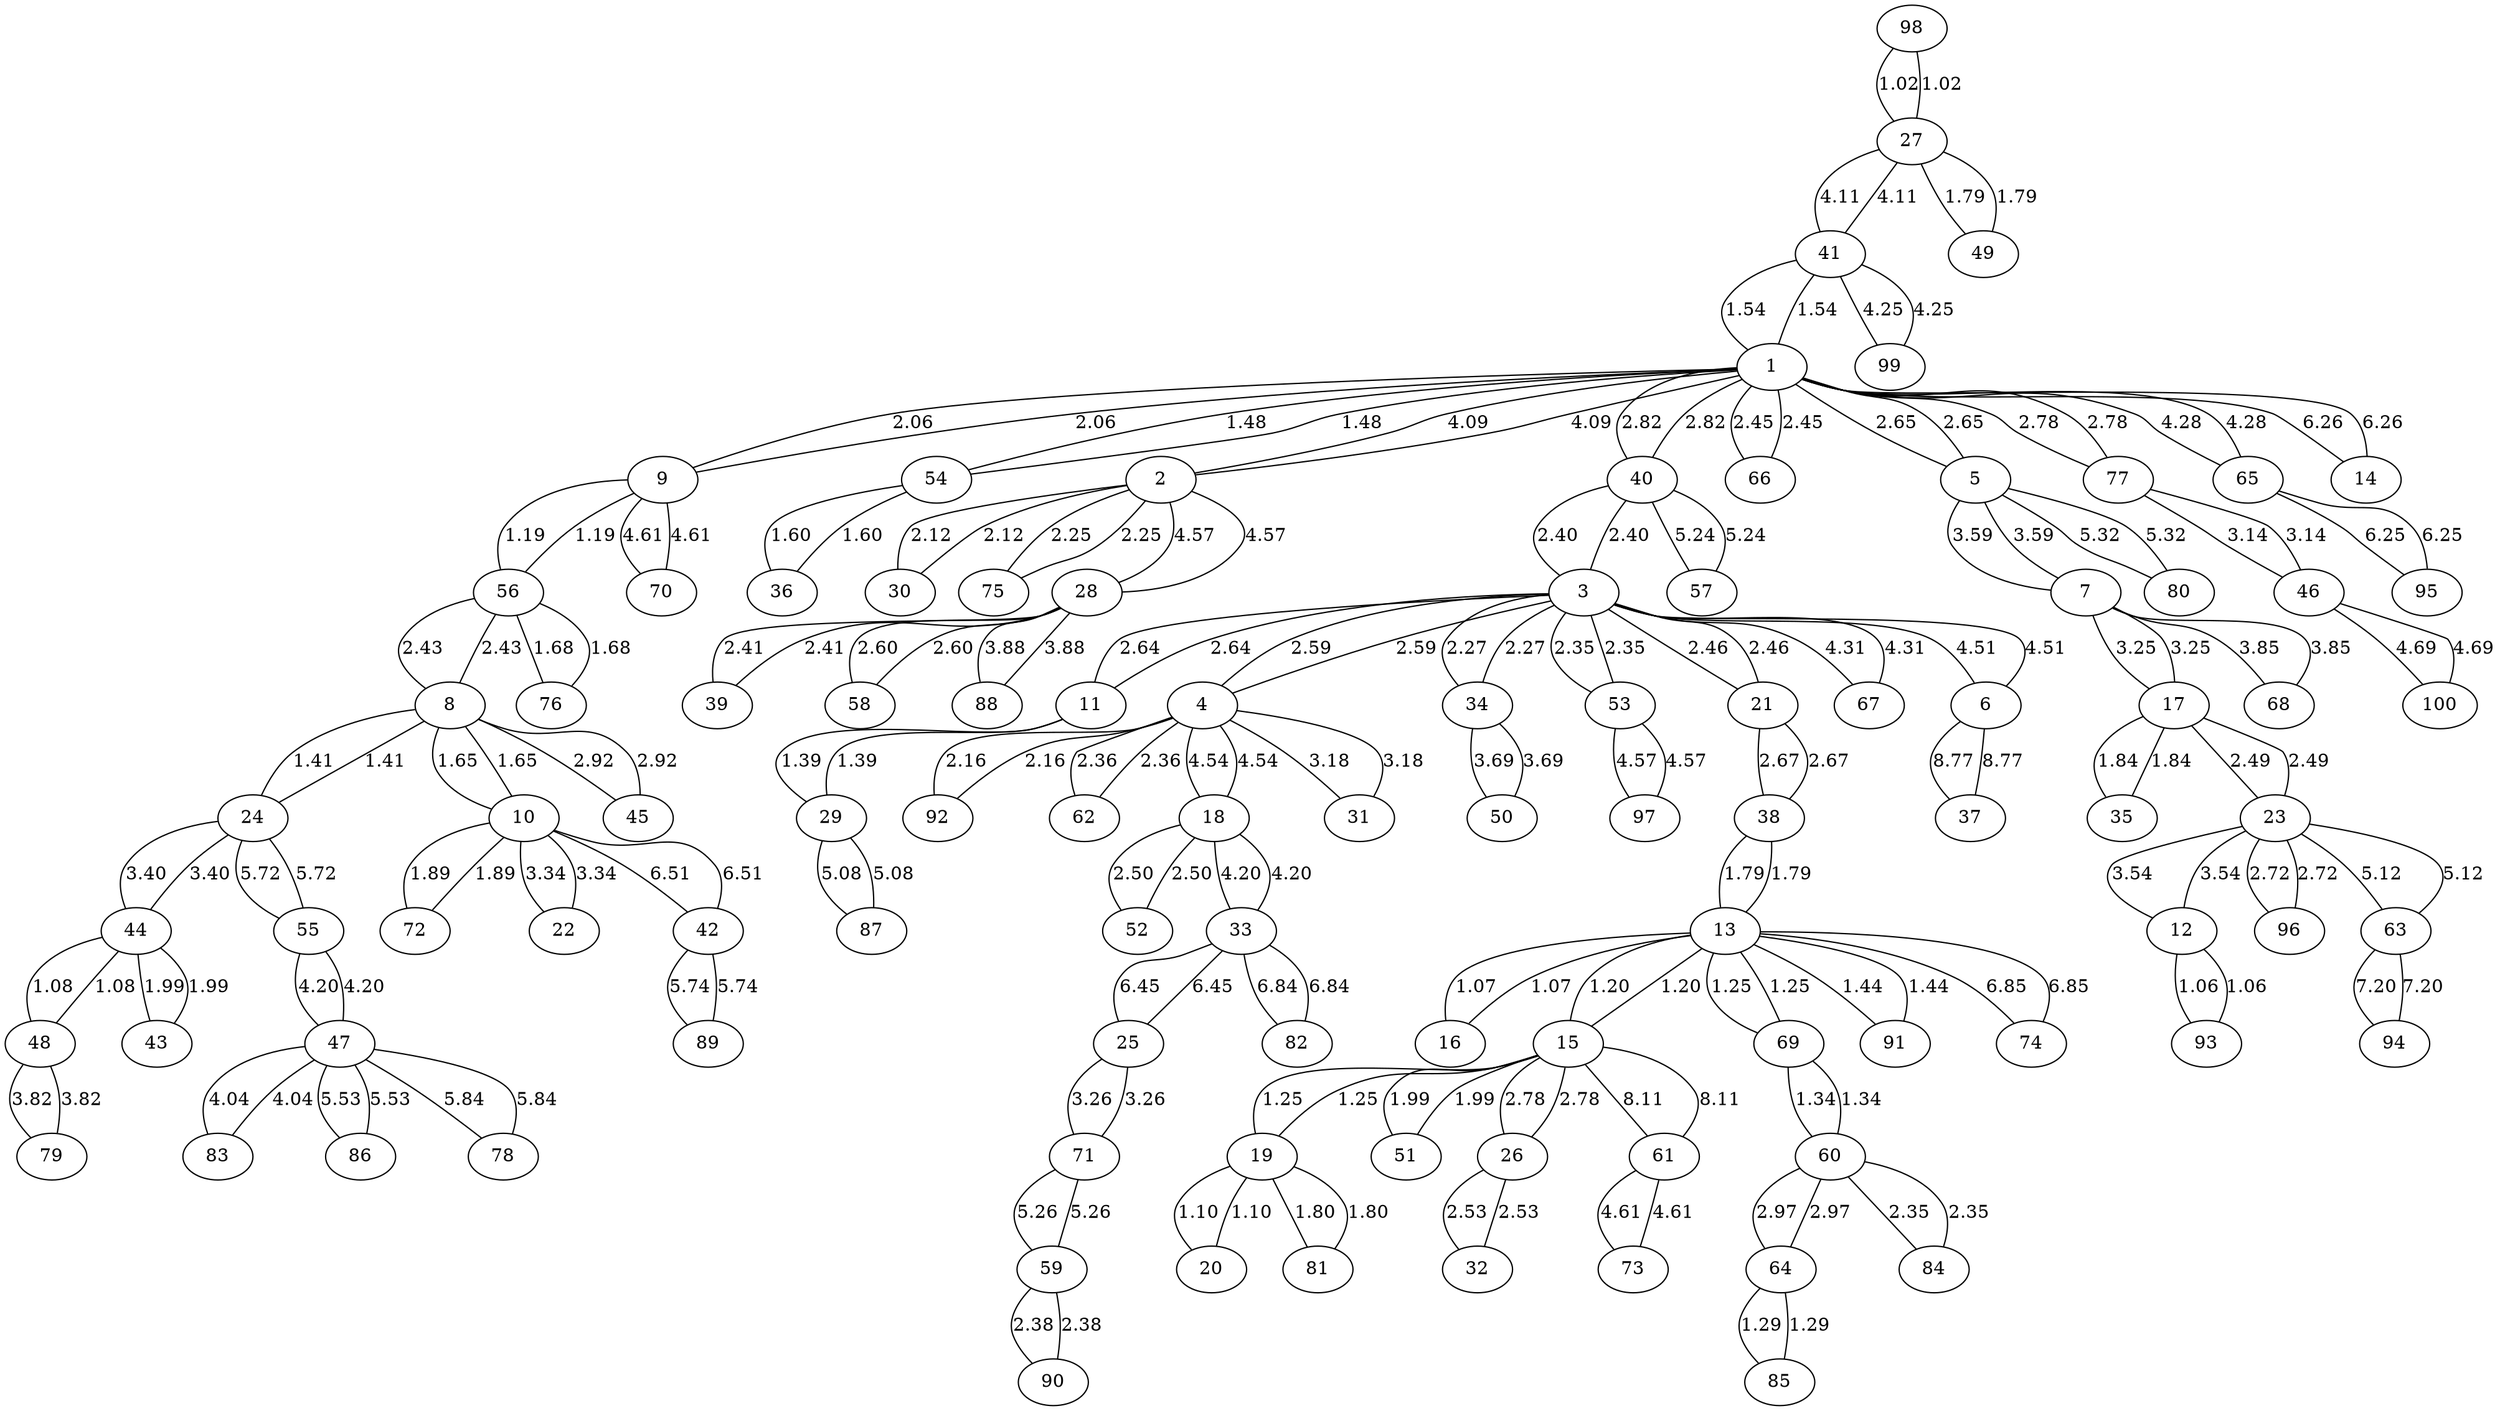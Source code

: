graph sample {
98 -- 27 [label=1.02];
27 -- 98 [label=1.02];
93 -- 12 [label=1.06];
12 -- 93 [label=1.06];
16 -- 13 [label=1.07];
13 -- 16 [label=1.07];
48 -- 44 [label=1.08];
44 -- 48 [label=1.08];
20 -- 19 [label=1.10];
19 -- 20 [label=1.10];
56 -- 9 [label=1.19];
9 -- 56 [label=1.19];
15 -- 13 [label=1.20];
13 -- 15 [label=1.20];
19 -- 15 [label=1.25];
15 -- 19 [label=1.25];
69 -- 13 [label=1.25];
13 -- 69 [label=1.25];
85 -- 64 [label=1.29];
64 -- 85 [label=1.29];
69 -- 60 [label=1.34];
60 -- 69 [label=1.34];
29 -- 11 [label=1.39];
11 -- 29 [label=1.39];
24 -- 8 [label=1.41];
8 -- 24 [label=1.41];
91 -- 13 [label=1.44];
13 -- 91 [label=1.44];
54 -- 1 [label=1.48];
1 -- 54 [label=1.48];
41 -- 1 [label=1.54];
1 -- 41 [label=1.54];
54 -- 36 [label=1.60];
36 -- 54 [label=1.60];
10 -- 8 [label=1.65];
8 -- 10 [label=1.65];
76 -- 56 [label=1.68];
56 -- 76 [label=1.68];
38 -- 13 [label=1.79];
13 -- 38 [label=1.79];
49 -- 27 [label=1.79];
27 -- 49 [label=1.79];
81 -- 19 [label=1.80];
19 -- 81 [label=1.80];
35 -- 17 [label=1.84];
17 -- 35 [label=1.84];
72 -- 10 [label=1.89];
10 -- 72 [label=1.89];
51 -- 15 [label=1.99];
15 -- 51 [label=1.99];
44 -- 43 [label=1.99];
43 -- 44 [label=1.99];
9 -- 1 [label=2.06];
1 -- 9 [label=2.06];
30 -- 2 [label=2.12];
2 -- 30 [label=2.12];
92 -- 4 [label=2.16];
4 -- 92 [label=2.16];
75 -- 2 [label=2.25];
2 -- 75 [label=2.25];
34 -- 3 [label=2.27];
3 -- 34 [label=2.27];
53 -- 3 [label=2.35];
3 -- 53 [label=2.35];
84 -- 60 [label=2.35];
60 -- 84 [label=2.35];
62 -- 4 [label=2.36];
4 -- 62 [label=2.36];
90 -- 59 [label=2.38];
59 -- 90 [label=2.38];
40 -- 3 [label=2.40];
3 -- 40 [label=2.40];
39 -- 28 [label=2.41];
28 -- 39 [label=2.41];
56 -- 8 [label=2.43];
8 -- 56 [label=2.43];
66 -- 1 [label=2.45];
1 -- 66 [label=2.45];
21 -- 3 [label=2.46];
3 -- 21 [label=2.46];
23 -- 17 [label=2.49];
17 -- 23 [label=2.49];
52 -- 18 [label=2.50];
18 -- 52 [label=2.50];
32 -- 26 [label=2.53];
26 -- 32 [label=2.53];
4 -- 3 [label=2.59];
3 -- 4 [label=2.59];
58 -- 28 [label=2.60];
28 -- 58 [label=2.60];
11 -- 3 [label=2.64];
3 -- 11 [label=2.64];
5 -- 1 [label=2.65];
1 -- 5 [label=2.65];
38 -- 21 [label=2.67];
21 -- 38 [label=2.67];
96 -- 23 [label=2.72];
23 -- 96 [label=2.72];
26 -- 15 [label=2.78];
15 -- 26 [label=2.78];
77 -- 1 [label=2.78];
1 -- 77 [label=2.78];
40 -- 1 [label=2.82];
1 -- 40 [label=2.82];
45 -- 8 [label=2.92];
8 -- 45 [label=2.92];
64 -- 60 [label=2.97];
60 -- 64 [label=2.97];
77 -- 46 [label=3.14];
46 -- 77 [label=3.14];
31 -- 4 [label=3.18];
4 -- 31 [label=3.18];
17 -- 7 [label=3.25];
7 -- 17 [label=3.25];
71 -- 25 [label=3.26];
25 -- 71 [label=3.26];
22 -- 10 [label=3.34];
10 -- 22 [label=3.34];
44 -- 24 [label=3.40];
24 -- 44 [label=3.40];
23 -- 12 [label=3.54];
12 -- 23 [label=3.54];
7 -- 5 [label=3.59];
5 -- 7 [label=3.59];
50 -- 34 [label=3.69];
34 -- 50 [label=3.69];
79 -- 48 [label=3.82];
48 -- 79 [label=3.82];
68 -- 7 [label=3.85];
7 -- 68 [label=3.85];
88 -- 28 [label=3.88];
28 -- 88 [label=3.88];
83 -- 47 [label=4.04];
47 -- 83 [label=4.04];
1 -- 2 [label=4.09];
2 -- 1 [label=4.09];
41 -- 27 [label=4.11];
27 -- 41 [label=4.11];
55 -- 47 [label=4.20];
47 -- 55 [label=4.20];
33 -- 18 [label=4.20];
18 -- 33 [label=4.20];
99 -- 41 [label=4.25];
41 -- 99 [label=4.25];
65 -- 1 [label=4.28];
1 -- 65 [label=4.28];
67 -- 3 [label=4.31];
3 -- 67 [label=4.31];
6 -- 3 [label=4.51];
3 -- 6 [label=4.51];
18 -- 4 [label=4.54];
4 -- 18 [label=4.54];
97 -- 53 [label=4.57];
53 -- 97 [label=4.57];
28 -- 2 [label=4.57];
2 -- 28 [label=4.57];
70 -- 9 [label=4.61];
9 -- 70 [label=4.61];
73 -- 61 [label=4.61];
61 -- 73 [label=4.61];
100 -- 46 [label=4.69];
46 -- 100 [label=4.69];
87 -- 29 [label=5.08];
29 -- 87 [label=5.08];
63 -- 23 [label=5.12];
23 -- 63 [label=5.12];
57 -- 40 [label=5.24];
40 -- 57 [label=5.24];
71 -- 59 [label=5.26];
59 -- 71 [label=5.26];
80 -- 5 [label=5.32];
5 -- 80 [label=5.32];
86 -- 47 [label=5.53];
47 -- 86 [label=5.53];
55 -- 24 [label=5.72];
24 -- 55 [label=5.72];
89 -- 42 [label=5.74];
42 -- 89 [label=5.74];
78 -- 47 [label=5.84];
47 -- 78 [label=5.84];
95 -- 65 [label=6.25];
65 -- 95 [label=6.25];
14 -- 1 [label=6.26];
1 -- 14 [label=6.26];
33 -- 25 [label=6.45];
25 -- 33 [label=6.45];
42 -- 10 [label=6.51];
10 -- 42 [label=6.51];
82 -- 33 [label=6.84];
33 -- 82 [label=6.84];
74 -- 13 [label=6.85];
13 -- 74 [label=6.85];
94 -- 63 [label=7.20];
63 -- 94 [label=7.20];
61 -- 15 [label=8.11];
15 -- 61 [label=8.11];
37 -- 6 [label=8.77];
6 -- 37 [label=8.77];
}
